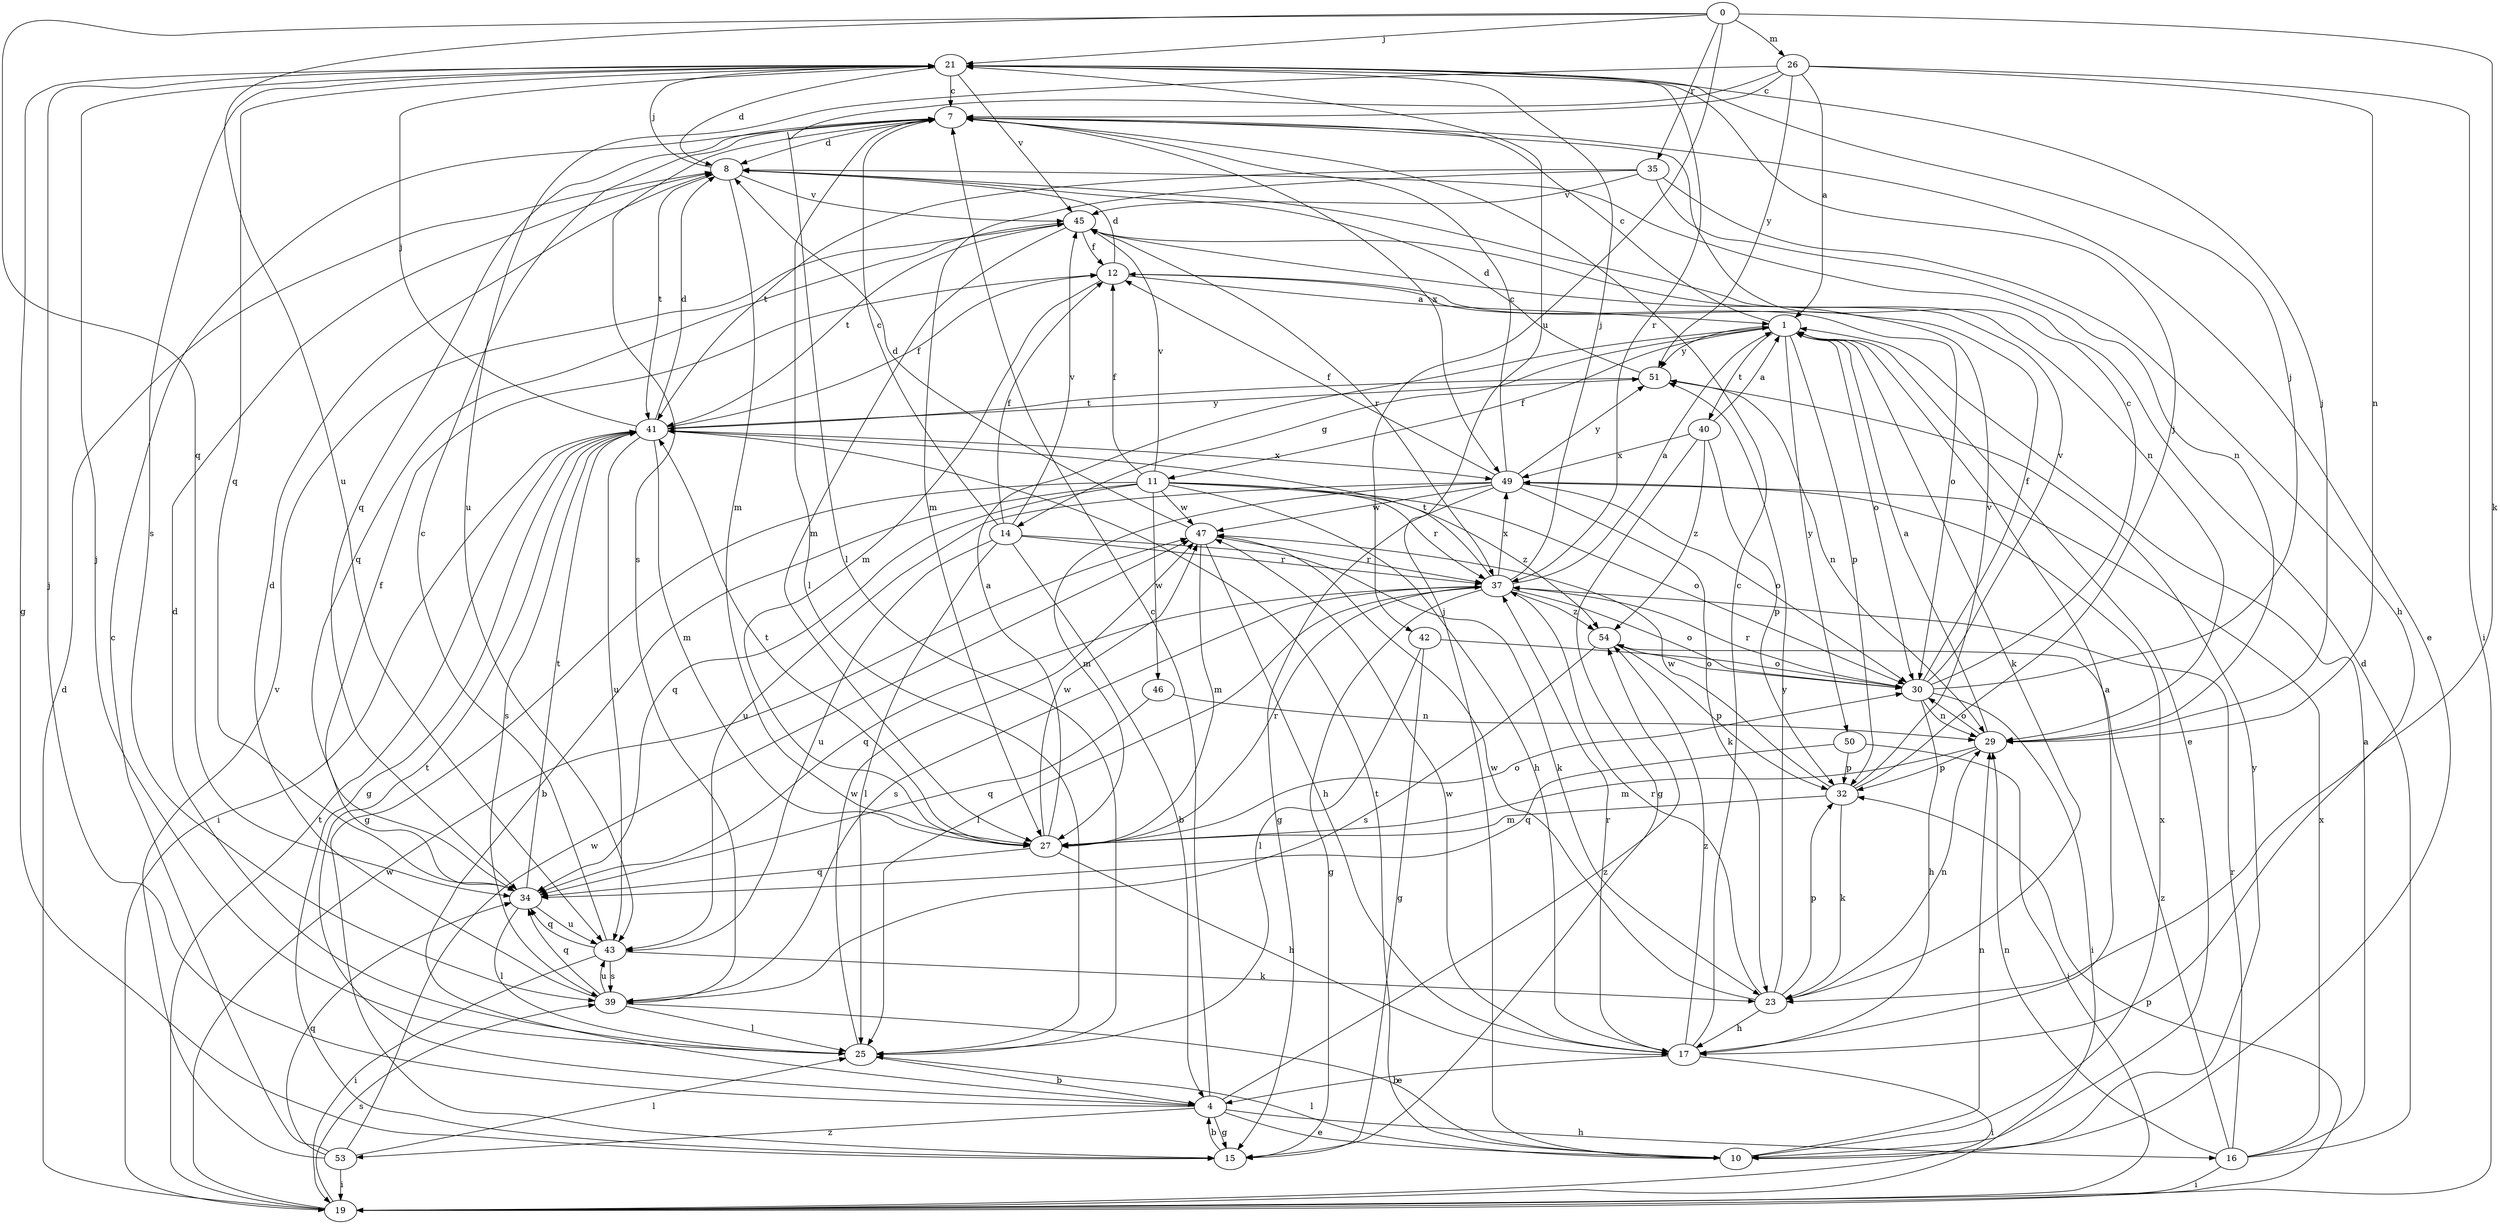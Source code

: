 strict digraph  {
0;
1;
4;
7;
8;
10;
11;
12;
14;
15;
16;
17;
19;
21;
23;
25;
26;
27;
29;
30;
32;
34;
35;
37;
39;
40;
41;
42;
43;
45;
46;
47;
49;
50;
51;
53;
54;
0 -> 21  [label=j];
0 -> 23  [label=k];
0 -> 26  [label=m];
0 -> 34  [label=q];
0 -> 35  [label=r];
0 -> 42  [label=u];
0 -> 43  [label=u];
1 -> 7  [label=c];
1 -> 10  [label=e];
1 -> 11  [label=f];
1 -> 14  [label=g];
1 -> 23  [label=k];
1 -> 30  [label=o];
1 -> 32  [label=p];
1 -> 40  [label=t];
1 -> 50  [label=y];
1 -> 51  [label=y];
4 -> 7  [label=c];
4 -> 10  [label=e];
4 -> 15  [label=g];
4 -> 16  [label=h];
4 -> 21  [label=j];
4 -> 41  [label=t];
4 -> 53  [label=z];
4 -> 54  [label=z];
7 -> 8  [label=d];
7 -> 10  [label=e];
7 -> 25  [label=l];
7 -> 34  [label=q];
7 -> 39  [label=s];
7 -> 49  [label=x];
8 -> 21  [label=j];
8 -> 27  [label=m];
8 -> 29  [label=n];
8 -> 41  [label=t];
8 -> 45  [label=v];
10 -> 21  [label=j];
10 -> 25  [label=l];
10 -> 29  [label=n];
10 -> 41  [label=t];
10 -> 49  [label=x];
10 -> 51  [label=y];
11 -> 4  [label=b];
11 -> 12  [label=f];
11 -> 15  [label=g];
11 -> 17  [label=h];
11 -> 30  [label=o];
11 -> 34  [label=q];
11 -> 37  [label=r];
11 -> 45  [label=v];
11 -> 46  [label=w];
11 -> 47  [label=w];
11 -> 54  [label=z];
12 -> 1  [label=a];
12 -> 8  [label=d];
12 -> 27  [label=m];
12 -> 30  [label=o];
14 -> 4  [label=b];
14 -> 7  [label=c];
14 -> 12  [label=f];
14 -> 23  [label=k];
14 -> 25  [label=l];
14 -> 37  [label=r];
14 -> 43  [label=u];
14 -> 45  [label=v];
15 -> 4  [label=b];
16 -> 1  [label=a];
16 -> 8  [label=d];
16 -> 19  [label=i];
16 -> 29  [label=n];
16 -> 37  [label=r];
16 -> 49  [label=x];
16 -> 54  [label=z];
17 -> 1  [label=a];
17 -> 4  [label=b];
17 -> 7  [label=c];
17 -> 19  [label=i];
17 -> 37  [label=r];
17 -> 47  [label=w];
17 -> 54  [label=z];
19 -> 8  [label=d];
19 -> 32  [label=p];
19 -> 39  [label=s];
19 -> 41  [label=t];
19 -> 47  [label=w];
21 -> 7  [label=c];
21 -> 8  [label=d];
21 -> 15  [label=g];
21 -> 34  [label=q];
21 -> 37  [label=r];
21 -> 39  [label=s];
21 -> 45  [label=v];
23 -> 17  [label=h];
23 -> 29  [label=n];
23 -> 32  [label=p];
23 -> 37  [label=r];
23 -> 47  [label=w];
23 -> 51  [label=y];
25 -> 4  [label=b];
25 -> 8  [label=d];
25 -> 21  [label=j];
25 -> 47  [label=w];
26 -> 1  [label=a];
26 -> 7  [label=c];
26 -> 19  [label=i];
26 -> 25  [label=l];
26 -> 29  [label=n];
26 -> 43  [label=u];
26 -> 51  [label=y];
27 -> 1  [label=a];
27 -> 17  [label=h];
27 -> 30  [label=o];
27 -> 34  [label=q];
27 -> 37  [label=r];
27 -> 41  [label=t];
27 -> 47  [label=w];
29 -> 1  [label=a];
29 -> 21  [label=j];
29 -> 27  [label=m];
29 -> 30  [label=o];
29 -> 32  [label=p];
30 -> 7  [label=c];
30 -> 12  [label=f];
30 -> 17  [label=h];
30 -> 19  [label=i];
30 -> 21  [label=j];
30 -> 29  [label=n];
30 -> 37  [label=r];
30 -> 45  [label=v];
32 -> 21  [label=j];
32 -> 23  [label=k];
32 -> 27  [label=m];
32 -> 45  [label=v];
32 -> 47  [label=w];
34 -> 12  [label=f];
34 -> 25  [label=l];
34 -> 41  [label=t];
34 -> 43  [label=u];
35 -> 17  [label=h];
35 -> 27  [label=m];
35 -> 29  [label=n];
35 -> 41  [label=t];
35 -> 45  [label=v];
37 -> 1  [label=a];
37 -> 15  [label=g];
37 -> 21  [label=j];
37 -> 25  [label=l];
37 -> 30  [label=o];
37 -> 34  [label=q];
37 -> 39  [label=s];
37 -> 41  [label=t];
37 -> 49  [label=x];
37 -> 54  [label=z];
39 -> 8  [label=d];
39 -> 10  [label=e];
39 -> 25  [label=l];
39 -> 34  [label=q];
39 -> 43  [label=u];
40 -> 1  [label=a];
40 -> 15  [label=g];
40 -> 32  [label=p];
40 -> 49  [label=x];
40 -> 54  [label=z];
41 -> 8  [label=d];
41 -> 12  [label=f];
41 -> 15  [label=g];
41 -> 19  [label=i];
41 -> 21  [label=j];
41 -> 27  [label=m];
41 -> 39  [label=s];
41 -> 43  [label=u];
41 -> 49  [label=x];
41 -> 51  [label=y];
42 -> 15  [label=g];
42 -> 25  [label=l];
42 -> 30  [label=o];
43 -> 7  [label=c];
43 -> 19  [label=i];
43 -> 23  [label=k];
43 -> 34  [label=q];
43 -> 39  [label=s];
45 -> 12  [label=f];
45 -> 27  [label=m];
45 -> 34  [label=q];
45 -> 37  [label=r];
45 -> 41  [label=t];
46 -> 29  [label=n];
46 -> 34  [label=q];
47 -> 8  [label=d];
47 -> 17  [label=h];
47 -> 27  [label=m];
47 -> 37  [label=r];
49 -> 7  [label=c];
49 -> 12  [label=f];
49 -> 15  [label=g];
49 -> 23  [label=k];
49 -> 27  [label=m];
49 -> 30  [label=o];
49 -> 43  [label=u];
49 -> 47  [label=w];
49 -> 51  [label=y];
50 -> 19  [label=i];
50 -> 32  [label=p];
50 -> 34  [label=q];
51 -> 8  [label=d];
51 -> 29  [label=n];
51 -> 41  [label=t];
53 -> 7  [label=c];
53 -> 19  [label=i];
53 -> 25  [label=l];
53 -> 34  [label=q];
53 -> 45  [label=v];
53 -> 47  [label=w];
54 -> 30  [label=o];
54 -> 32  [label=p];
54 -> 39  [label=s];
}
